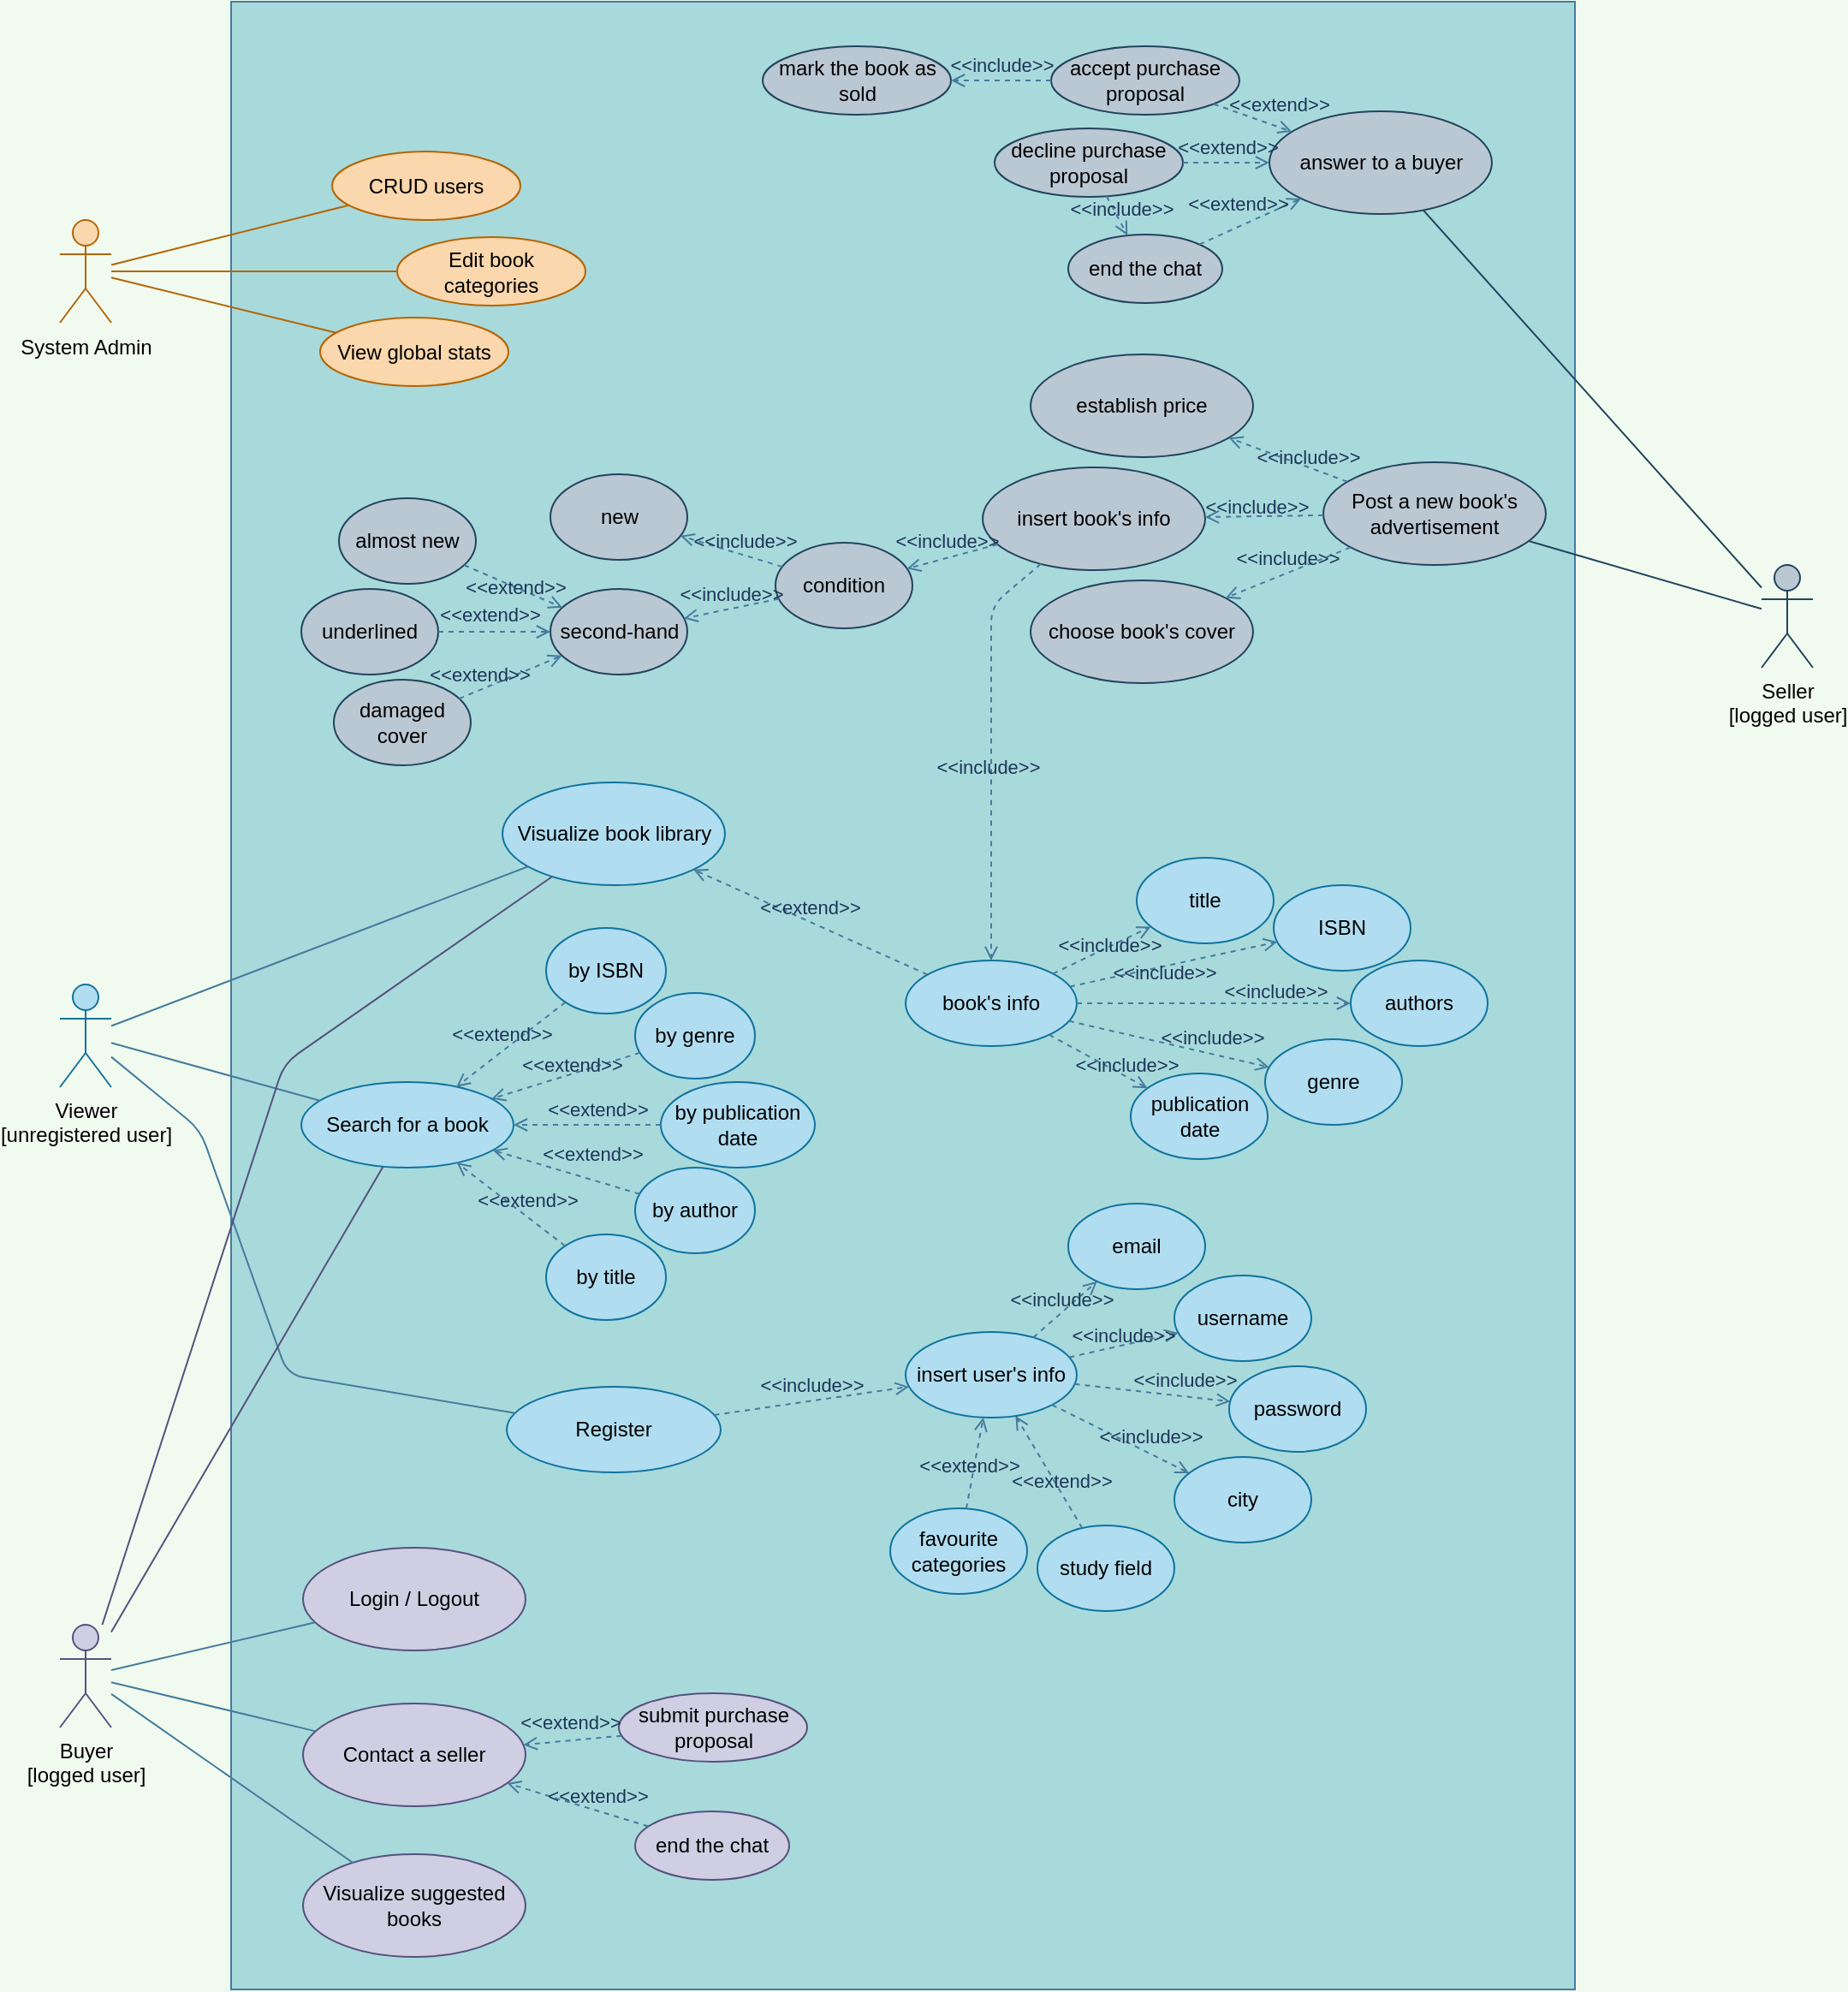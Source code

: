 <mxfile version="14.9.6" type="device"><diagram id="wtzep-BrKP9QGM-nUKTg" name="Use_Case"><mxGraphModel dx="1090" dy="1035" grid="0" gridSize="10" guides="1" tooltips="1" connect="1" arrows="1" fold="1" page="0" pageScale="1" pageWidth="827" pageHeight="1169" background="#F1FAEE" math="0" shadow="0"><root><mxCell id="0"/><mxCell id="1" parent="0"/><mxCell id="MwxquOpNqnp0aKhu9LTc-9" value="" style="rounded=0;whiteSpace=wrap;html=1;fillColor=#A8DADC;strokeColor=#457B9D;fontColor=#1D3557;" parent="1" vertex="1"><mxGeometry x="260" y="-227" width="785" height="1161" as="geometry"/></mxCell><mxCell id="MwxquOpNqnp0aKhu9LTc-1" value="Buyer&lt;br&gt;[logged user]" style="shape=umlActor;html=1;verticalLabelPosition=bottom;verticalAlign=top;align=center;fillColor=#d0cee2;strokeColor=#56517e;" parent="1" vertex="1"><mxGeometry x="160" y="721" width="30" height="60" as="geometry"/></mxCell><mxCell id="MwxquOpNqnp0aKhu9LTc-8" value="Viewer&lt;br&gt;[unregistered user]" style="shape=umlActor;html=1;verticalLabelPosition=bottom;verticalAlign=top;align=center;fillColor=#b1ddf0;strokeColor=#10739e;" parent="1" vertex="1"><mxGeometry x="160" y="347" width="30" height="60" as="geometry"/></mxCell><mxCell id="MwxquOpNqnp0aKhu9LTc-10" value="Seller&lt;br&gt;[logged user]" style="shape=umlActor;html=1;verticalLabelPosition=bottom;verticalAlign=top;align=center;fillColor=#bac8d3;strokeColor=#23445d;" parent="1" vertex="1"><mxGeometry x="1154" y="102" width="30" height="60" as="geometry"/></mxCell><mxCell id="MwxquOpNqnp0aKhu9LTc-11" value="Visualize book library" style="ellipse;whiteSpace=wrap;html=1;rounded=0;sketch=0;strokeColor=#10739e;fillColor=#b1ddf0;" parent="1" vertex="1"><mxGeometry x="418.5" y="229" width="130" height="60" as="geometry"/></mxCell><mxCell id="MwxquOpNqnp0aKhu9LTc-13" value="" style="endArrow=none;html=1;fontColor=#1D3557;strokeColor=#457B9D;fillColor=#A8DADC;" parent="1" source="MwxquOpNqnp0aKhu9LTc-8" target="MwxquOpNqnp0aKhu9LTc-11" edge="1"><mxGeometry width="50" height="50" relative="1" as="geometry"><mxPoint x="240" y="380" as="sourcePoint"/><mxPoint x="290" y="330" as="targetPoint"/><Array as="points"/></mxGeometry></mxCell><mxCell id="MwxquOpNqnp0aKhu9LTc-16" value="Search for a book" style="ellipse;whiteSpace=wrap;html=1;rounded=0;sketch=0;strokeColor=#10739e;fillColor=#b1ddf0;" parent="1" vertex="1"><mxGeometry x="301" y="404" width="124" height="50" as="geometry"/></mxCell><mxCell id="MwxquOpNqnp0aKhu9LTc-17" value="" style="endArrow=none;html=1;fontColor=#1D3557;strokeColor=#457B9D;fillColor=#A8DADC;" parent="1" source="MwxquOpNqnp0aKhu9LTc-8" target="MwxquOpNqnp0aKhu9LTc-16" edge="1"><mxGeometry width="50" height="50" relative="1" as="geometry"><mxPoint x="280" y="400" as="sourcePoint"/><mxPoint x="330" y="350" as="targetPoint"/></mxGeometry></mxCell><mxCell id="MwxquOpNqnp0aKhu9LTc-25" value="by author" style="ellipse;whiteSpace=wrap;html=1;rounded=0;sketch=0;strokeColor=#10739e;fillColor=#b1ddf0;" parent="1" vertex="1"><mxGeometry x="496" y="454" width="70" height="50" as="geometry"/></mxCell><mxCell id="MwxquOpNqnp0aKhu9LTc-28" value="by publication date" style="ellipse;whiteSpace=wrap;html=1;rounded=0;sketch=0;strokeColor=#10739e;fillColor=#b1ddf0;" parent="1" vertex="1"><mxGeometry x="511" y="404" width="90" height="50" as="geometry"/></mxCell><mxCell id="MwxquOpNqnp0aKhu9LTc-30" value="by genre" style="ellipse;whiteSpace=wrap;html=1;rounded=0;sketch=0;strokeColor=#10739e;fillColor=#b1ddf0;" parent="1" vertex="1"><mxGeometry x="496" y="352" width="70" height="50" as="geometry"/></mxCell><mxCell id="MwxquOpNqnp0aKhu9LTc-35" value="&amp;lt;&amp;lt;extend&amp;gt;&amp;gt;" style="html=1;verticalAlign=bottom;labelBackgroundColor=none;endArrow=open;endFill=0;dashed=1;fontColor=#1D3557;strokeColor=#457B9D;fillColor=#A8DADC;" parent="1" source="MwxquOpNqnp0aKhu9LTc-25" target="MwxquOpNqnp0aKhu9LTc-16" edge="1"><mxGeometry x="-0.318" y="-6" width="160" relative="1" as="geometry"><mxPoint x="454.5" y="358" as="sourcePoint"/><mxPoint x="614.5" y="358" as="targetPoint"/><mxPoint as="offset"/></mxGeometry></mxCell><mxCell id="MwxquOpNqnp0aKhu9LTc-36" value="&amp;lt;&amp;lt;extend&amp;gt;&amp;gt;" style="html=1;verticalAlign=bottom;labelBackgroundColor=none;endArrow=open;endFill=0;dashed=1;fontColor=#1D3557;strokeColor=#457B9D;fillColor=#A8DADC;" parent="1" source="MwxquOpNqnp0aKhu9LTc-28" target="MwxquOpNqnp0aKhu9LTc-16" edge="1"><mxGeometry x="-0.14" width="160" relative="1" as="geometry"><mxPoint x="444.5" y="358" as="sourcePoint"/><mxPoint x="604.5" y="358" as="targetPoint"/><mxPoint as="offset"/></mxGeometry></mxCell><mxCell id="MwxquOpNqnp0aKhu9LTc-37" value="&amp;lt;&amp;lt;extend&amp;gt;&amp;gt;" style="html=1;verticalAlign=bottom;labelBackgroundColor=none;endArrow=open;endFill=0;dashed=1;fontColor=#1D3557;strokeColor=#457B9D;fillColor=#A8DADC;" parent="1" source="MwxquOpNqnp0aKhu9LTc-30" target="MwxquOpNqnp0aKhu9LTc-16" edge="1"><mxGeometry x="-0.049" y="4" width="160" relative="1" as="geometry"><mxPoint x="444.5" y="358" as="sourcePoint"/><mxPoint x="604.5" y="358" as="targetPoint"/><mxPoint as="offset"/></mxGeometry></mxCell><mxCell id="MwxquOpNqnp0aKhu9LTc-38" value="by ISBN" style="ellipse;whiteSpace=wrap;html=1;rounded=0;sketch=0;strokeColor=#10739e;fillColor=#b1ddf0;" parent="1" vertex="1"><mxGeometry x="444" y="314" width="70" height="50" as="geometry"/></mxCell><mxCell id="MwxquOpNqnp0aKhu9LTc-39" value="&amp;lt;&amp;lt;extend&amp;gt;&amp;gt;" style="html=1;verticalAlign=bottom;labelBackgroundColor=none;endArrow=open;endFill=0;dashed=1;fontColor=#1D3557;strokeColor=#457B9D;fillColor=#A8DADC;" parent="1" source="MwxquOpNqnp0aKhu9LTc-38" target="MwxquOpNqnp0aKhu9LTc-16" edge="1"><mxGeometry x="0.135" y="-1" width="160" relative="1" as="geometry"><mxPoint x="444.5" y="358" as="sourcePoint"/><mxPoint x="604.5" y="358" as="targetPoint"/><mxPoint as="offset"/></mxGeometry></mxCell><mxCell id="MwxquOpNqnp0aKhu9LTc-40" value="book's info" style="ellipse;whiteSpace=wrap;html=1;rounded=0;sketch=0;strokeColor=#10739e;fillColor=#b1ddf0;" parent="1" vertex="1"><mxGeometry x="654" y="333" width="100" height="50" as="geometry"/></mxCell><mxCell id="MwxquOpNqnp0aKhu9LTc-41" value="&amp;lt;&amp;lt;extend&amp;gt;&amp;gt;" style="html=1;verticalAlign=bottom;labelBackgroundColor=none;endArrow=open;endFill=0;dashed=1;fontColor=#1D3557;strokeColor=#457B9D;fillColor=#A8DADC;" parent="1" source="MwxquOpNqnp0aKhu9LTc-40" target="MwxquOpNqnp0aKhu9LTc-11" edge="1"><mxGeometry width="160" relative="1" as="geometry"><mxPoint x="438" y="315" as="sourcePoint"/><mxPoint x="598" y="315" as="targetPoint"/></mxGeometry></mxCell><mxCell id="MwxquOpNqnp0aKhu9LTc-43" value="authors" style="ellipse;whiteSpace=wrap;html=1;rounded=0;sketch=0;strokeColor=#10739e;fillColor=#b1ddf0;" parent="1" vertex="1"><mxGeometry x="914" y="333" width="80" height="50" as="geometry"/></mxCell><mxCell id="MwxquOpNqnp0aKhu9LTc-44" value="title" style="ellipse;whiteSpace=wrap;html=1;rounded=0;sketch=0;strokeColor=#10739e;fillColor=#b1ddf0;" parent="1" vertex="1"><mxGeometry x="789" y="273" width="80" height="50" as="geometry"/></mxCell><mxCell id="MwxquOpNqnp0aKhu9LTc-45" value="genre" style="ellipse;whiteSpace=wrap;html=1;rounded=0;sketch=0;strokeColor=#10739e;fillColor=#b1ddf0;" parent="1" vertex="1"><mxGeometry x="864" y="379" width="80" height="50" as="geometry"/></mxCell><mxCell id="MwxquOpNqnp0aKhu9LTc-46" value="publication date" style="ellipse;whiteSpace=wrap;html=1;rounded=0;sketch=0;strokeColor=#10739e;fillColor=#b1ddf0;" parent="1" vertex="1"><mxGeometry x="785.5" y="399" width="80" height="50" as="geometry"/></mxCell><mxCell id="MwxquOpNqnp0aKhu9LTc-47" value="&amp;lt;&amp;lt;include&amp;gt;&amp;gt;" style="html=1;verticalAlign=bottom;labelBackgroundColor=none;endArrow=open;endFill=0;dashed=1;fontColor=#1D3557;strokeColor=#457B9D;fillColor=#A8DADC;" parent="1" source="MwxquOpNqnp0aKhu9LTc-40" target="MwxquOpNqnp0aKhu9LTc-44" edge="1"><mxGeometry x="0.038" y="-7" width="160" relative="1" as="geometry"><mxPoint x="608" y="379" as="sourcePoint"/><mxPoint x="768" y="379" as="targetPoint"/><mxPoint as="offset"/></mxGeometry></mxCell><mxCell id="MwxquOpNqnp0aKhu9LTc-50" value="&amp;lt;&amp;lt;include&amp;gt;&amp;gt;" style="html=1;verticalAlign=bottom;labelBackgroundColor=none;endArrow=open;endFill=0;dashed=1;fontColor=#1D3557;strokeColor=#457B9D;fillColor=#A8DADC;" parent="1" source="MwxquOpNqnp0aKhu9LTc-40" target="MwxquOpNqnp0aKhu9LTc-43" edge="1"><mxGeometry x="0.445" y="-2" width="160" relative="1" as="geometry"><mxPoint x="828" y="379" as="sourcePoint"/><mxPoint x="988" y="379" as="targetPoint"/><mxPoint as="offset"/></mxGeometry></mxCell><mxCell id="MwxquOpNqnp0aKhu9LTc-51" value="&amp;lt;&amp;lt;include&amp;gt;&amp;gt;" style="html=1;verticalAlign=bottom;labelBackgroundColor=none;endArrow=open;endFill=0;dashed=1;fontColor=#1D3557;strokeColor=#457B9D;fillColor=#A8DADC;" parent="1" source="MwxquOpNqnp0aKhu9LTc-40" target="MwxquOpNqnp0aKhu9LTc-45" edge="1"><mxGeometry x="0.416" y="1" width="160" relative="1" as="geometry"><mxPoint x="828" y="379" as="sourcePoint"/><mxPoint x="988" y="379" as="targetPoint"/><mxPoint as="offset"/></mxGeometry></mxCell><mxCell id="MwxquOpNqnp0aKhu9LTc-52" value="&amp;lt;&amp;lt;include&amp;gt;&amp;gt;" style="html=1;verticalAlign=bottom;labelBackgroundColor=none;endArrow=open;endFill=0;dashed=1;fontColor=#1D3557;strokeColor=#457B9D;fillColor=#A8DADC;" parent="1" source="MwxquOpNqnp0aKhu9LTc-40" target="MwxquOpNqnp0aKhu9LTc-46" edge="1"><mxGeometry x="0.623" y="-2" width="160" relative="1" as="geometry"><mxPoint x="828" y="379" as="sourcePoint"/><mxPoint x="988" y="379" as="targetPoint"/><mxPoint as="offset"/></mxGeometry></mxCell><mxCell id="MwxquOpNqnp0aKhu9LTc-53" value="by title" style="ellipse;whiteSpace=wrap;html=1;rounded=0;sketch=0;strokeColor=#10739e;fillColor=#b1ddf0;" parent="1" vertex="1"><mxGeometry x="444" y="493" width="70" height="50" as="geometry"/></mxCell><mxCell id="MwxquOpNqnp0aKhu9LTc-54" value="&amp;lt;&amp;lt;extend&amp;gt;&amp;gt;" style="html=1;verticalAlign=bottom;labelBackgroundColor=none;endArrow=open;endFill=0;dashed=1;fontColor=#1D3557;strokeColor=#457B9D;fillColor=#A8DADC;" parent="1" source="MwxquOpNqnp0aKhu9LTc-53" target="MwxquOpNqnp0aKhu9LTc-16" edge="1"><mxGeometry x="-0.288" width="160" relative="1" as="geometry"><mxPoint x="444.5" y="348" as="sourcePoint"/><mxPoint x="604.5" y="348" as="targetPoint"/><mxPoint as="offset"/></mxGeometry></mxCell><mxCell id="eqeJbhXfUs2-7mQuSeyQ-2" value="Post a new book's advertisement" style="ellipse;whiteSpace=wrap;html=1;rounded=0;sketch=0;strokeColor=#23445d;fillColor=#bac8d3;" parent="1" vertex="1"><mxGeometry x="898" y="42" width="130" height="60" as="geometry"/></mxCell><mxCell id="eqeJbhXfUs2-7mQuSeyQ-3" value="insert book's info" style="ellipse;whiteSpace=wrap;html=1;rounded=0;sketch=0;strokeColor=#23445d;fillColor=#bac8d3;" parent="1" vertex="1"><mxGeometry x="699" y="45" width="130" height="60" as="geometry"/></mxCell><mxCell id="eqeJbhXfUs2-7mQuSeyQ-4" value="&amp;lt;&amp;lt;include&amp;gt;&amp;gt;" style="html=1;verticalAlign=bottom;labelBackgroundColor=none;endArrow=open;endFill=0;dashed=1;fontColor=#1D3557;strokeColor=#457B9D;fillColor=#A8DADC;" parent="1" source="eqeJbhXfUs2-7mQuSeyQ-2" target="eqeJbhXfUs2-7mQuSeyQ-3" edge="1"><mxGeometry x="0.148" y="3" width="160" relative="1" as="geometry"><mxPoint x="797.5" y="240" as="sourcePoint"/><mxPoint x="872.5" y="240" as="targetPoint"/><mxPoint as="offset"/></mxGeometry></mxCell><mxCell id="eqeJbhXfUs2-7mQuSeyQ-5" value="choose book's cover" style="ellipse;whiteSpace=wrap;html=1;rounded=0;sketch=0;strokeColor=#23445d;fillColor=#bac8d3;" parent="1" vertex="1"><mxGeometry x="727" y="111" width="130" height="60" as="geometry"/></mxCell><mxCell id="eqeJbhXfUs2-7mQuSeyQ-6" value="&amp;lt;&amp;lt;include&amp;gt;&amp;gt;" style="html=1;verticalAlign=bottom;labelBackgroundColor=none;endArrow=open;endFill=0;dashed=1;fontColor=#1D3557;strokeColor=#457B9D;fillColor=#A8DADC;" parent="1" source="eqeJbhXfUs2-7mQuSeyQ-2" target="eqeJbhXfUs2-7mQuSeyQ-5" edge="1"><mxGeometry width="160" relative="1" as="geometry"><mxPoint x="797.5" y="180" as="sourcePoint"/><mxPoint x="872.5" y="180" as="targetPoint"/></mxGeometry></mxCell><mxCell id="eqeJbhXfUs2-7mQuSeyQ-7" value="" style="endArrow=none;html=1;labelBackgroundColor=#F1FAEE;strokeColor=#23445d;fontColor=#1D3557;fillColor=#bac8d3;" parent="1" source="eqeJbhXfUs2-7mQuSeyQ-2" target="MwxquOpNqnp0aKhu9LTc-10" edge="1"><mxGeometry width="50" height="50" relative="1" as="geometry"><mxPoint x="610" y="180" as="sourcePoint"/><mxPoint x="835" y="180" as="targetPoint"/></mxGeometry></mxCell><mxCell id="eqeJbhXfUs2-7mQuSeyQ-8" value="Contact a seller" style="ellipse;whiteSpace=wrap;html=1;rounded=0;sketch=0;strokeColor=#56517e;fillColor=#d0cee2;" parent="1" vertex="1"><mxGeometry x="302" y="767" width="130" height="60" as="geometry"/></mxCell><mxCell id="eqeJbhXfUs2-7mQuSeyQ-9" value="end the chat" style="ellipse;whiteSpace=wrap;html=1;rounded=0;sketch=0;strokeColor=#56517e;fillColor=#d0cee2;" parent="1" vertex="1"><mxGeometry x="496" y="830" width="90" height="40" as="geometry"/></mxCell><mxCell id="eqeJbhXfUs2-7mQuSeyQ-10" value="submit purchase proposal" style="ellipse;whiteSpace=wrap;html=1;rounded=0;sketch=0;strokeColor=#56517e;fillColor=#d0cee2;" parent="1" vertex="1"><mxGeometry x="486.5" y="761" width="110" height="40" as="geometry"/></mxCell><mxCell id="eqeJbhXfUs2-7mQuSeyQ-11" value="" style="endArrow=none;html=1;labelBackgroundColor=#F1FAEE;strokeColor=#457B9D;fontColor=#1D3557;" parent="1" source="MwxquOpNqnp0aKhu9LTc-1" target="eqeJbhXfUs2-7mQuSeyQ-8" edge="1"><mxGeometry width="50" height="50" relative="1" as="geometry"><mxPoint x="520" y="160" as="sourcePoint"/><mxPoint x="745" y="160" as="targetPoint"/></mxGeometry></mxCell><mxCell id="eqeJbhXfUs2-7mQuSeyQ-12" value="establish price" style="ellipse;whiteSpace=wrap;html=1;rounded=0;sketch=0;strokeColor=#23445d;fillColor=#bac8d3;" parent="1" vertex="1"><mxGeometry x="727" y="-21" width="130" height="60" as="geometry"/></mxCell><mxCell id="eqeJbhXfUs2-7mQuSeyQ-13" value="&amp;lt;&amp;lt;include&amp;gt;&amp;gt;" style="html=1;verticalAlign=bottom;labelBackgroundColor=none;endArrow=open;endFill=0;dashed=1;fontColor=#1D3557;strokeColor=#457B9D;fillColor=#A8DADC;" parent="1" source="eqeJbhXfUs2-7mQuSeyQ-2" target="eqeJbhXfUs2-7mQuSeyQ-12" edge="1"><mxGeometry x="-0.355" y="3" width="160" relative="1" as="geometry"><mxPoint x="708.5" y="147" as="sourcePoint"/><mxPoint x="783.5" y="147" as="targetPoint"/><mxPoint as="offset"/></mxGeometry></mxCell><mxCell id="eqeJbhXfUs2-7mQuSeyQ-14" value="&amp;lt;&amp;lt;extend&amp;gt;&amp;gt;" style="html=1;verticalAlign=bottom;labelBackgroundColor=none;endArrow=open;endFill=0;dashed=1;fontColor=#1D3557;strokeColor=#457B9D;fillColor=#A8DADC;" parent="1" source="eqeJbhXfUs2-7mQuSeyQ-10" target="eqeJbhXfUs2-7mQuSeyQ-8" edge="1"><mxGeometry x="0.051" y="-2" width="160" relative="1" as="geometry"><mxPoint x="652" y="919" as="sourcePoint"/><mxPoint x="582" y="919" as="targetPoint"/><mxPoint as="offset"/></mxGeometry></mxCell><mxCell id="eqeJbhXfUs2-7mQuSeyQ-15" value="&amp;lt;&amp;lt;extend&amp;gt;&amp;gt;" style="html=1;verticalAlign=bottom;labelBackgroundColor=none;endArrow=open;endFill=0;dashed=1;fontColor=#1D3557;strokeColor=#457B9D;fillColor=#A8DADC;" parent="1" source="eqeJbhXfUs2-7mQuSeyQ-9" target="eqeJbhXfUs2-7mQuSeyQ-8" edge="1"><mxGeometry x="-0.277" width="160" relative="1" as="geometry"><mxPoint x="652" y="919" as="sourcePoint"/><mxPoint x="582" y="919" as="targetPoint"/><mxPoint as="offset"/></mxGeometry></mxCell><mxCell id="eqeJbhXfUs2-7mQuSeyQ-16" value="answer to a buyer" style="ellipse;whiteSpace=wrap;html=1;rounded=0;sketch=0;strokeColor=#23445d;fillColor=#bac8d3;" parent="1" vertex="1"><mxGeometry x="866.5" y="-163" width="130" height="60" as="geometry"/></mxCell><mxCell id="eqeJbhXfUs2-7mQuSeyQ-17" value="" style="endArrow=none;html=1;labelBackgroundColor=#F1FAEE;strokeColor=#23445d;fontColor=#1D3557;fillColor=#bac8d3;" parent="1" source="eqeJbhXfUs2-7mQuSeyQ-16" target="MwxquOpNqnp0aKhu9LTc-10" edge="1"><mxGeometry width="50" height="50" relative="1" as="geometry"><mxPoint x="507" y="-9" as="sourcePoint"/><mxPoint x="732" y="-9" as="targetPoint"/></mxGeometry></mxCell><mxCell id="eqeJbhXfUs2-7mQuSeyQ-19" value="end the chat" style="ellipse;whiteSpace=wrap;html=1;rounded=0;sketch=0;strokeColor=#23445d;fillColor=#bac8d3;" parent="1" vertex="1"><mxGeometry x="749" y="-91" width="90" height="40" as="geometry"/></mxCell><mxCell id="eqeJbhXfUs2-7mQuSeyQ-20" value="accept purchase proposal" style="ellipse;whiteSpace=wrap;html=1;rounded=0;sketch=0;strokeColor=#23445d;fillColor=#bac8d3;" parent="1" vertex="1"><mxGeometry x="739" y="-201" width="110" height="40" as="geometry"/></mxCell><mxCell id="eqeJbhXfUs2-7mQuSeyQ-21" value="mark the book as sold" style="ellipse;whiteSpace=wrap;html=1;rounded=0;sketch=0;strokeColor=#23445d;fillColor=#bac8d3;" parent="1" vertex="1"><mxGeometry x="570.5" y="-201" width="110" height="40" as="geometry"/></mxCell><mxCell id="eqeJbhXfUs2-7mQuSeyQ-22" value="&amp;lt;&amp;lt;include&amp;gt;&amp;gt;" style="html=1;verticalAlign=bottom;labelBackgroundColor=none;endArrow=open;endFill=0;dashed=1;fontColor=#1D3557;strokeColor=#457B9D;fillColor=#A8DADC;" parent="1" source="eqeJbhXfUs2-7mQuSeyQ-20" target="eqeJbhXfUs2-7mQuSeyQ-21" edge="1"><mxGeometry width="160" relative="1" as="geometry"><mxPoint x="585" y="-40" as="sourcePoint"/><mxPoint x="660" y="-40" as="targetPoint"/></mxGeometry></mxCell><mxCell id="eqeJbhXfUs2-7mQuSeyQ-23" value="&amp;lt;&amp;lt;extend&amp;gt;&amp;gt;" style="html=1;verticalAlign=bottom;labelBackgroundColor=none;endArrow=open;endFill=0;dashed=1;fontColor=#1D3557;strokeColor=#457B9D;fillColor=#A8DADC;" parent="1" source="eqeJbhXfUs2-7mQuSeyQ-20" target="eqeJbhXfUs2-7mQuSeyQ-16" edge="1"><mxGeometry x="0.609" y="4" width="160" relative="1" as="geometry"><mxPoint x="770.5" y="-69" as="sourcePoint"/><mxPoint x="700.5" y="-69" as="targetPoint"/><mxPoint as="offset"/></mxGeometry></mxCell><mxCell id="eqeJbhXfUs2-7mQuSeyQ-24" value="&amp;lt;&amp;lt;extend&amp;gt;&amp;gt;" style="html=1;verticalAlign=bottom;labelBackgroundColor=none;endArrow=open;endFill=0;dashed=1;fontColor=#1D3557;strokeColor=#457B9D;fillColor=#A8DADC;" parent="1" source="eqeJbhXfUs2-7mQuSeyQ-19" target="eqeJbhXfUs2-7mQuSeyQ-16" edge="1"><mxGeometry x="-0.144" y="4" width="160" relative="1" as="geometry"><mxPoint x="770.5" y="-69" as="sourcePoint"/><mxPoint x="700.5" y="-69" as="targetPoint"/><mxPoint x="-1" as="offset"/></mxGeometry></mxCell><mxCell id="eqeJbhXfUs2-7mQuSeyQ-25" value="decline purchase proposal" style="ellipse;whiteSpace=wrap;html=1;rounded=0;sketch=0;strokeColor=#23445d;fillColor=#bac8d3;" parent="1" vertex="1"><mxGeometry x="706" y="-153" width="110" height="40" as="geometry"/></mxCell><mxCell id="eqeJbhXfUs2-7mQuSeyQ-26" value="&amp;lt;&amp;lt;include&amp;gt;&amp;gt;" style="html=1;verticalAlign=bottom;labelBackgroundColor=none;endArrow=open;endFill=0;dashed=1;fontColor=#1D3557;strokeColor=#457B9D;fillColor=#A8DADC;" parent="1" source="eqeJbhXfUs2-7mQuSeyQ-25" target="eqeJbhXfUs2-7mQuSeyQ-19" edge="1"><mxGeometry x="0.4" width="160" relative="1" as="geometry"><mxPoint x="698.5" y="-69" as="sourcePoint"/><mxPoint x="773.5" y="-69" as="targetPoint"/><mxPoint as="offset"/></mxGeometry></mxCell><mxCell id="eqeJbhXfUs2-7mQuSeyQ-28" value="&amp;lt;&amp;lt;extend&amp;gt;&amp;gt;" style="html=1;verticalAlign=bottom;labelBackgroundColor=none;endArrow=open;endFill=0;dashed=1;fontColor=#1D3557;strokeColor=#457B9D;fillColor=#A8DADC;" parent="1" source="eqeJbhXfUs2-7mQuSeyQ-25" target="eqeJbhXfUs2-7mQuSeyQ-16" edge="1"><mxGeometry width="160" relative="1" as="geometry"><mxPoint x="770.5" y="-69" as="sourcePoint"/><mxPoint x="700.5" y="-69" as="targetPoint"/></mxGeometry></mxCell><mxCell id="Bo6eSUeLjrVeaeJmdpoS-2" value="Register" style="ellipse;whiteSpace=wrap;html=1;rounded=0;sketch=0;strokeColor=#10739e;fillColor=#b1ddf0;" vertex="1" parent="1"><mxGeometry x="421" y="582" width="125" height="50" as="geometry"/></mxCell><mxCell id="06LL5pk6UUbWuXI2IsLl-1" value="ISBN" style="ellipse;whiteSpace=wrap;html=1;rounded=0;sketch=0;strokeColor=#10739e;fillColor=#b1ddf0;" vertex="1" parent="1"><mxGeometry x="869" y="289" width="80" height="50" as="geometry"/></mxCell><mxCell id="06LL5pk6UUbWuXI2IsLl-2" value="&amp;lt;&amp;lt;include&amp;gt;&amp;gt;" style="html=1;verticalAlign=bottom;labelBackgroundColor=none;endArrow=open;endFill=0;dashed=1;fontColor=#1D3557;strokeColor=#457B9D;fillColor=#A8DADC;" edge="1" parent="1" source="MwxquOpNqnp0aKhu9LTc-40" target="06LL5pk6UUbWuXI2IsLl-1"><mxGeometry x="-0.132" y="-12" width="160" relative="1" as="geometry"><mxPoint x="890.313" y="340.915" as="sourcePoint"/><mxPoint x="968" y="374" as="targetPoint"/><mxPoint as="offset"/></mxGeometry></mxCell><mxCell id="06LL5pk6UUbWuXI2IsLl-3" value="" style="endArrow=none;html=1;fontColor=#1D3557;strokeColor=#457B9D;fillColor=#A8DADC;" edge="1" parent="1" source="MwxquOpNqnp0aKhu9LTc-8" target="Bo6eSUeLjrVeaeJmdpoS-2"><mxGeometry width="50" height="50" relative="1" as="geometry"><mxPoint x="200" y="396.803" as="sourcePoint"/><mxPoint x="435.185" y="346.682" as="targetPoint"/><Array as="points"><mxPoint x="242" y="432"/><mxPoint x="293" y="575"/></Array></mxGeometry></mxCell><mxCell id="06LL5pk6UUbWuXI2IsLl-4" value="&amp;lt;&amp;lt;include&amp;gt;&amp;gt;" style="html=1;verticalAlign=bottom;labelBackgroundColor=none;endArrow=open;endFill=0;dashed=1;fontColor=#1D3557;strokeColor=#457B9D;fillColor=#A8DADC;" edge="1" parent="1" source="Bo6eSUeLjrVeaeJmdpoS-2" target="06LL5pk6UUbWuXI2IsLl-5"><mxGeometry width="160" relative="1" as="geometry"><mxPoint x="580.503" y="607.155" as="sourcePoint"/><mxPoint x="597.5" y="602" as="targetPoint"/></mxGeometry></mxCell><mxCell id="06LL5pk6UUbWuXI2IsLl-5" value="insert user's info" style="ellipse;whiteSpace=wrap;html=1;rounded=0;sketch=0;strokeColor=#10739e;fillColor=#b1ddf0;" vertex="1" parent="1"><mxGeometry x="654" y="550" width="100" height="50" as="geometry"/></mxCell><mxCell id="06LL5pk6UUbWuXI2IsLl-6" value="email" style="ellipse;whiteSpace=wrap;html=1;rounded=0;sketch=0;strokeColor=#10739e;fillColor=#b1ddf0;" vertex="1" parent="1"><mxGeometry x="749" y="475" width="80" height="50" as="geometry"/></mxCell><mxCell id="06LL5pk6UUbWuXI2IsLl-7" value="username" style="ellipse;whiteSpace=wrap;html=1;rounded=0;sketch=0;strokeColor=#10739e;fillColor=#b1ddf0;" vertex="1" parent="1"><mxGeometry x="811" y="517" width="80" height="50" as="geometry"/></mxCell><mxCell id="06LL5pk6UUbWuXI2IsLl-8" value="password" style="ellipse;whiteSpace=wrap;html=1;rounded=0;sketch=0;strokeColor=#10739e;fillColor=#b1ddf0;" vertex="1" parent="1"><mxGeometry x="843" y="570" width="80" height="50" as="geometry"/></mxCell><mxCell id="06LL5pk6UUbWuXI2IsLl-9" value="city" style="ellipse;whiteSpace=wrap;html=1;rounded=0;sketch=0;strokeColor=#10739e;fillColor=#b1ddf0;" vertex="1" parent="1"><mxGeometry x="811" y="623" width="80" height="50" as="geometry"/></mxCell><mxCell id="06LL5pk6UUbWuXI2IsLl-10" value="study field" style="ellipse;whiteSpace=wrap;html=1;rounded=0;sketch=0;strokeColor=#10739e;fillColor=#b1ddf0;" vertex="1" parent="1"><mxGeometry x="731" y="663" width="80" height="50" as="geometry"/></mxCell><mxCell id="06LL5pk6UUbWuXI2IsLl-12" value="&amp;lt;&amp;lt;include&amp;gt;&amp;gt;" style="html=1;verticalAlign=bottom;labelBackgroundColor=none;endArrow=open;endFill=0;dashed=1;fontColor=#1D3557;strokeColor=#457B9D;fillColor=#A8DADC;" edge="1" parent="1" source="eqeJbhXfUs2-7mQuSeyQ-3" target="MwxquOpNqnp0aKhu9LTc-40"><mxGeometry x="0.152" y="-2" width="160" relative="1" as="geometry"><mxPoint x="732.313" y="271.915" as="sourcePoint"/><mxPoint x="817.491" y="256.763" as="targetPoint"/><Array as="points"><mxPoint x="704" y="126"/></Array><mxPoint as="offset"/></mxGeometry></mxCell><mxCell id="06LL5pk6UUbWuXI2IsLl-14" value="condition" style="ellipse;whiteSpace=wrap;html=1;rounded=0;sketch=0;strokeColor=#23445d;fillColor=#bac8d3;" vertex="1" parent="1"><mxGeometry x="578" y="89" width="80" height="50" as="geometry"/></mxCell><mxCell id="06LL5pk6UUbWuXI2IsLl-15" value="new" style="ellipse;whiteSpace=wrap;html=1;rounded=0;sketch=0;strokeColor=#23445d;fillColor=#bac8d3;" vertex="1" parent="1"><mxGeometry x="446.5" y="49" width="80" height="50" as="geometry"/></mxCell><mxCell id="06LL5pk6UUbWuXI2IsLl-16" value="second-hand" style="ellipse;whiteSpace=wrap;html=1;rounded=0;sketch=0;strokeColor=#23445d;fillColor=#bac8d3;" vertex="1" parent="1"><mxGeometry x="446.5" y="116" width="80" height="50" as="geometry"/></mxCell><mxCell id="06LL5pk6UUbWuXI2IsLl-17" value="almost new" style="ellipse;whiteSpace=wrap;html=1;rounded=0;sketch=0;strokeColor=#23445d;fillColor=#bac8d3;" vertex="1" parent="1"><mxGeometry x="323" y="63" width="80" height="50" as="geometry"/></mxCell><mxCell id="06LL5pk6UUbWuXI2IsLl-18" value="underlined" style="ellipse;whiteSpace=wrap;html=1;rounded=0;sketch=0;strokeColor=#23445d;fillColor=#bac8d3;" vertex="1" parent="1"><mxGeometry x="301" y="116" width="80" height="50" as="geometry"/></mxCell><mxCell id="06LL5pk6UUbWuXI2IsLl-19" value="damaged cover" style="ellipse;whiteSpace=wrap;html=1;rounded=0;sketch=0;strokeColor=#23445d;fillColor=#bac8d3;" vertex="1" parent="1"><mxGeometry x="320" y="169" width="80" height="50" as="geometry"/></mxCell><mxCell id="06LL5pk6UUbWuXI2IsLl-20" value="&amp;lt;&amp;lt;include&amp;gt;&amp;gt;" style="html=1;verticalAlign=bottom;labelBackgroundColor=none;endArrow=open;endFill=0;dashed=1;fontColor=#1D3557;strokeColor=#457B9D;fillColor=#A8DADC;" edge="1" parent="1" source="eqeJbhXfUs2-7mQuSeyQ-3" target="06LL5pk6UUbWuXI2IsLl-14"><mxGeometry x="0.117" y="-1" width="160" relative="1" as="geometry"><mxPoint x="681.159" y="231.988" as="sourcePoint"/><mxPoint x="676.562" y="297.012" as="targetPoint"/><mxPoint as="offset"/></mxGeometry></mxCell><mxCell id="06LL5pk6UUbWuXI2IsLl-21" value="&amp;lt;&amp;lt;include&amp;gt;&amp;gt;" style="html=1;verticalAlign=bottom;labelBackgroundColor=none;endArrow=open;endFill=0;dashed=1;fontColor=#1D3557;strokeColor=#457B9D;fillColor=#A8DADC;" edge="1" parent="1" source="06LL5pk6UUbWuXI2IsLl-14" target="06LL5pk6UUbWuXI2IsLl-15"><mxGeometry x="-0.281" y="1" width="160" relative="1" as="geometry"><mxPoint x="691.159" y="241.988" as="sourcePoint"/><mxPoint x="686.562" y="307.012" as="targetPoint"/><mxPoint as="offset"/></mxGeometry></mxCell><mxCell id="06LL5pk6UUbWuXI2IsLl-22" value="&amp;lt;&amp;lt;include&amp;gt;&amp;gt;" style="html=1;verticalAlign=bottom;labelBackgroundColor=none;endArrow=open;endFill=0;dashed=1;fontColor=#1D3557;strokeColor=#457B9D;fillColor=#A8DADC;" edge="1" parent="1" source="06LL5pk6UUbWuXI2IsLl-14" target="06LL5pk6UUbWuXI2IsLl-16"><mxGeometry width="160" relative="1" as="geometry"><mxPoint x="569.999" y="216.978" as="sourcePoint"/><mxPoint x="565.402" y="282.002" as="targetPoint"/></mxGeometry></mxCell><mxCell id="06LL5pk6UUbWuXI2IsLl-23" value="&amp;lt;&amp;lt;extend&amp;gt;&amp;gt;" style="html=1;verticalAlign=bottom;labelBackgroundColor=none;endArrow=open;endFill=0;dashed=1;fontColor=#1D3557;strokeColor=#457B9D;fillColor=#A8DADC;" edge="1" parent="1" source="06LL5pk6UUbWuXI2IsLl-17" target="06LL5pk6UUbWuXI2IsLl-16"><mxGeometry x="0.171" y="-8" width="160" relative="1" as="geometry"><mxPoint x="399.497" y="178.002" as="sourcePoint"/><mxPoint x="432.785" y="226.023" as="targetPoint"/><mxPoint as="offset"/></mxGeometry></mxCell><mxCell id="06LL5pk6UUbWuXI2IsLl-24" value="&amp;lt;&amp;lt;extend&amp;gt;&amp;gt;" style="html=1;verticalAlign=bottom;labelBackgroundColor=none;endArrow=open;endFill=0;dashed=1;fontColor=#1D3557;strokeColor=#457B9D;fillColor=#A8DADC;" edge="1" parent="1" source="06LL5pk6UUbWuXI2IsLl-18" target="06LL5pk6UUbWuXI2IsLl-16"><mxGeometry x="-0.084" y="1" width="160" relative="1" as="geometry"><mxPoint x="394.497" y="193.002" as="sourcePoint"/><mxPoint x="427.785" y="241.023" as="targetPoint"/><mxPoint as="offset"/></mxGeometry></mxCell><mxCell id="06LL5pk6UUbWuXI2IsLl-25" value="&amp;lt;&amp;lt;extend&amp;gt;&amp;gt;" style="html=1;verticalAlign=bottom;labelBackgroundColor=none;endArrow=open;endFill=0;dashed=1;fontColor=#1D3557;strokeColor=#457B9D;fillColor=#A8DADC;" edge="1" parent="1" source="06LL5pk6UUbWuXI2IsLl-19" target="06LL5pk6UUbWuXI2IsLl-16"><mxGeometry x="-0.621" width="160" relative="1" as="geometry"><mxPoint x="416.497" y="177.002" as="sourcePoint"/><mxPoint x="449.785" y="225.023" as="targetPoint"/><mxPoint as="offset"/></mxGeometry></mxCell><mxCell id="06LL5pk6UUbWuXI2IsLl-26" value="favourite categories" style="ellipse;whiteSpace=wrap;html=1;rounded=0;sketch=0;strokeColor=#10739e;fillColor=#b1ddf0;" vertex="1" parent="1"><mxGeometry x="645" y="653" width="80" height="50" as="geometry"/></mxCell><mxCell id="06LL5pk6UUbWuXI2IsLl-27" value="&amp;lt;&amp;lt;extend&amp;gt;&amp;gt;" style="html=1;verticalAlign=bottom;labelBackgroundColor=none;endArrow=open;endFill=0;dashed=1;fontColor=#1D3557;strokeColor=#457B9D;fillColor=#A8DADC;" edge="1" parent="1" source="06LL5pk6UUbWuXI2IsLl-26" target="06LL5pk6UUbWuXI2IsLl-5"><mxGeometry x="-0.414" y="1" width="160" relative="1" as="geometry"><mxPoint x="730.497" y="583.982" as="sourcePoint"/><mxPoint x="763.785" y="632.003" as="targetPoint"/><mxPoint as="offset"/></mxGeometry></mxCell><mxCell id="06LL5pk6UUbWuXI2IsLl-28" value="&amp;lt;&amp;lt;include&amp;gt;&amp;gt;" style="html=1;verticalAlign=bottom;labelBackgroundColor=none;endArrow=open;endFill=0;dashed=1;fontColor=#1D3557;strokeColor=#457B9D;fillColor=#A8DADC;" edge="1" parent="1" source="06LL5pk6UUbWuXI2IsLl-5" target="06LL5pk6UUbWuXI2IsLl-6"><mxGeometry x="-0.154" y="-1" width="160" relative="1" as="geometry"><mxPoint x="731.505" y="567.004" as="sourcePoint"/><mxPoint x="763.233" y="612.438" as="targetPoint"/><mxPoint as="offset"/></mxGeometry></mxCell><mxCell id="06LL5pk6UUbWuXI2IsLl-29" value="&amp;lt;&amp;lt;include&amp;gt;&amp;gt;" style="html=1;verticalAlign=bottom;labelBackgroundColor=none;endArrow=open;endFill=0;dashed=1;fontColor=#1D3557;strokeColor=#457B9D;fillColor=#A8DADC;" edge="1" parent="1" source="06LL5pk6UUbWuXI2IsLl-5" target="06LL5pk6UUbWuXI2IsLl-7"><mxGeometry x="-0.04" y="-3" width="160" relative="1" as="geometry"><mxPoint x="726.505" y="584.284" as="sourcePoint"/><mxPoint x="758.233" y="629.718" as="targetPoint"/><mxPoint as="offset"/></mxGeometry></mxCell><mxCell id="06LL5pk6UUbWuXI2IsLl-30" value="&amp;lt;&amp;lt;include&amp;gt;&amp;gt;" style="html=1;verticalAlign=bottom;labelBackgroundColor=none;endArrow=open;endFill=0;dashed=1;fontColor=#1D3557;strokeColor=#457B9D;fillColor=#A8DADC;" edge="1" parent="1" source="06LL5pk6UUbWuXI2IsLl-5" target="06LL5pk6UUbWuXI2IsLl-8"><mxGeometry x="0.416" y="1" width="160" relative="1" as="geometry"><mxPoint x="718.505" y="623.004" as="sourcePoint"/><mxPoint x="750.233" y="668.438" as="targetPoint"/><mxPoint as="offset"/></mxGeometry></mxCell><mxCell id="06LL5pk6UUbWuXI2IsLl-37" value="&amp;lt;&amp;lt;extend&amp;gt;&amp;gt;" style="html=1;verticalAlign=bottom;labelBackgroundColor=none;endArrow=open;endFill=0;dashed=1;fontColor=#1D3557;strokeColor=#457B9D;fillColor=#A8DADC;" edge="1" parent="1" source="06LL5pk6UUbWuXI2IsLl-10" target="06LL5pk6UUbWuXI2IsLl-5"><mxGeometry x="-0.414" y="1" width="160" relative="1" as="geometry"><mxPoint x="726.5" y="670.0" as="sourcePoint"/><mxPoint x="726.5" y="629" as="targetPoint"/><mxPoint as="offset"/></mxGeometry></mxCell><mxCell id="06LL5pk6UUbWuXI2IsLl-42" value="&amp;lt;&amp;lt;include&amp;gt;&amp;gt;" style="html=1;verticalAlign=bottom;labelBackgroundColor=none;endArrow=open;endFill=0;dashed=1;fontColor=#1D3557;strokeColor=#457B9D;fillColor=#A8DADC;" edge="1" parent="1" source="06LL5pk6UUbWuXI2IsLl-5" target="06LL5pk6UUbWuXI2IsLl-9"><mxGeometry x="0.416" y="1" width="160" relative="1" as="geometry"><mxPoint x="701.864" y="636.862" as="sourcePoint"/><mxPoint x="782.922" y="689.892" as="targetPoint"/><mxPoint as="offset"/></mxGeometry></mxCell><mxCell id="06LL5pk6UUbWuXI2IsLl-43" value="Login / Logout" style="ellipse;whiteSpace=wrap;html=1;rounded=0;sketch=0;strokeColor=#56517e;fillColor=#d0cee2;" vertex="1" parent="1"><mxGeometry x="302" y="676" width="130" height="60" as="geometry"/></mxCell><mxCell id="06LL5pk6UUbWuXI2IsLl-44" value="" style="endArrow=none;html=1;labelBackgroundColor=#F1FAEE;strokeColor=#457B9D;fontColor=#1D3557;" edge="1" parent="1" source="MwxquOpNqnp0aKhu9LTc-1" target="06LL5pk6UUbWuXI2IsLl-43"><mxGeometry width="50" height="50" relative="1" as="geometry"><mxPoint x="200" y="821" as="sourcePoint"/><mxPoint x="308" y="821" as="targetPoint"/></mxGeometry></mxCell><mxCell id="06LL5pk6UUbWuXI2IsLl-45" value="" style="endArrow=none;html=1;labelBackgroundColor=#F1FAEE;strokeColor=#56517e;fontColor=#1D3557;fillColor=#d0cee2;" edge="1" parent="1" source="MwxquOpNqnp0aKhu9LTc-1" target="MwxquOpNqnp0aKhu9LTc-16"><mxGeometry width="50" height="50" relative="1" as="geometry"><mxPoint x="200" y="813.979" as="sourcePoint"/><mxPoint x="327.363" y="754.362" as="targetPoint"/><Array as="points"/></mxGeometry></mxCell><mxCell id="06LL5pk6UUbWuXI2IsLl-46" value="" style="endArrow=none;html=1;labelBackgroundColor=#F1FAEE;strokeColor=#56517e;fontColor=#1D3557;fillColor=#d0cee2;" edge="1" parent="1" source="MwxquOpNqnp0aKhu9LTc-1" target="MwxquOpNqnp0aKhu9LTc-11"><mxGeometry width="50" height="50" relative="1" as="geometry"><mxPoint x="210" y="823.979" as="sourcePoint"/><mxPoint x="337.363" y="764.362" as="targetPoint"/><Array as="points"><mxPoint x="291" y="393"/></Array></mxGeometry></mxCell><mxCell id="06LL5pk6UUbWuXI2IsLl-47" value="System Admin" style="shape=umlActor;html=1;verticalLabelPosition=bottom;verticalAlign=top;align=center;fillColor=#fad7ac;strokeColor=#b46504;" vertex="1" parent="1"><mxGeometry x="160" y="-99.5" width="30" height="60" as="geometry"/></mxCell><mxCell id="06LL5pk6UUbWuXI2IsLl-48" value="Edit book categories" style="ellipse;whiteSpace=wrap;html=1;rounded=0;sketch=0;strokeColor=#b46504;fillColor=#fad7ac;" vertex="1" parent="1"><mxGeometry x="357" y="-89.5" width="110" height="40" as="geometry"/></mxCell><mxCell id="06LL5pk6UUbWuXI2IsLl-49" value="CRUD users" style="ellipse;whiteSpace=wrap;html=1;rounded=0;sketch=0;strokeColor=#b46504;fillColor=#fad7ac;" vertex="1" parent="1"><mxGeometry x="319" y="-139.5" width="110" height="40" as="geometry"/></mxCell><mxCell id="06LL5pk6UUbWuXI2IsLl-50" value="View global stats" style="ellipse;whiteSpace=wrap;html=1;rounded=0;sketch=0;strokeColor=#b46504;fillColor=#fad7ac;" vertex="1" parent="1"><mxGeometry x="312" y="-42.5" width="110" height="40" as="geometry"/></mxCell><mxCell id="06LL5pk6UUbWuXI2IsLl-51" value="" style="endArrow=none;html=1;fontColor=#1D3557;strokeColor=#b46504;fillColor=#fad7ac;" edge="1" parent="1" source="06LL5pk6UUbWuXI2IsLl-47" target="06LL5pk6UUbWuXI2IsLl-49"><mxGeometry width="50" height="50" relative="1" as="geometry"><mxPoint x="189.51" y="94.604" as="sourcePoint"/><mxPoint x="432.996" y="1.501" as="targetPoint"/><Array as="points"/></mxGeometry></mxCell><mxCell id="06LL5pk6UUbWuXI2IsLl-52" value="" style="endArrow=none;html=1;fontColor=#1D3557;strokeColor=#b46504;fillColor=#fad7ac;" edge="1" parent="1" source="06LL5pk6UUbWuXI2IsLl-47" target="06LL5pk6UUbWuXI2IsLl-48"><mxGeometry width="50" height="50" relative="1" as="geometry"><mxPoint x="200" y="-64.045" as="sourcePoint"/><mxPoint x="307.748" y="-96.696" as="targetPoint"/><Array as="points"/></mxGeometry></mxCell><mxCell id="06LL5pk6UUbWuXI2IsLl-53" value="" style="endArrow=none;html=1;fontColor=#1D3557;strokeColor=#b46504;fillColor=#fad7ac;" edge="1" parent="1" source="06LL5pk6UUbWuXI2IsLl-47" target="06LL5pk6UUbWuXI2IsLl-50"><mxGeometry width="50" height="50" relative="1" as="geometry"><mxPoint x="210" y="-54.045" as="sourcePoint"/><mxPoint x="317.748" y="-86.696" as="targetPoint"/><Array as="points"/></mxGeometry></mxCell><mxCell id="06LL5pk6UUbWuXI2IsLl-54" value="Visualize suggested books" style="ellipse;whiteSpace=wrap;html=1;rounded=0;sketch=0;strokeColor=#56517e;fillColor=#d0cee2;" vertex="1" parent="1"><mxGeometry x="302" y="855" width="130" height="60" as="geometry"/></mxCell><mxCell id="06LL5pk6UUbWuXI2IsLl-55" value="" style="endArrow=none;html=1;labelBackgroundColor=#F1FAEE;strokeColor=#457B9D;fontColor=#1D3557;" edge="1" parent="1" source="MwxquOpNqnp0aKhu9LTc-1" target="06LL5pk6UUbWuXI2IsLl-54"><mxGeometry width="50" height="50" relative="1" as="geometry"><mxPoint x="200" y="765.787" as="sourcePoint"/><mxPoint x="319.537" y="803.937" as="targetPoint"/></mxGeometry></mxCell></root></mxGraphModel></diagram></mxfile>